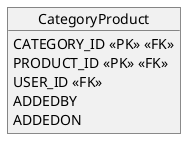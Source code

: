 @startuml

object CategoryProduct {
    CATEGORY_ID <<PK>> <<FK>>
    PRODUCT_ID <<PK>> <<FK>>
    USER_ID <<FK>>
    ADDEDBY
    ADDEDON
}

@enduml